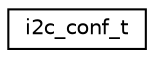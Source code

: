 digraph "Graphical Class Hierarchy"
{
 // LATEX_PDF_SIZE
  edge [fontname="Helvetica",fontsize="10",labelfontname="Helvetica",labelfontsize="10"];
  node [fontname="Helvetica",fontsize="10",shape=record];
  rankdir="LR";
  Node0 [label="i2c_conf_t",height=0.2,width=0.4,color="black", fillcolor="white", style="filled",URL="$structi2c__conf__t.html",tooltip="I2C configuration structure."];
}
